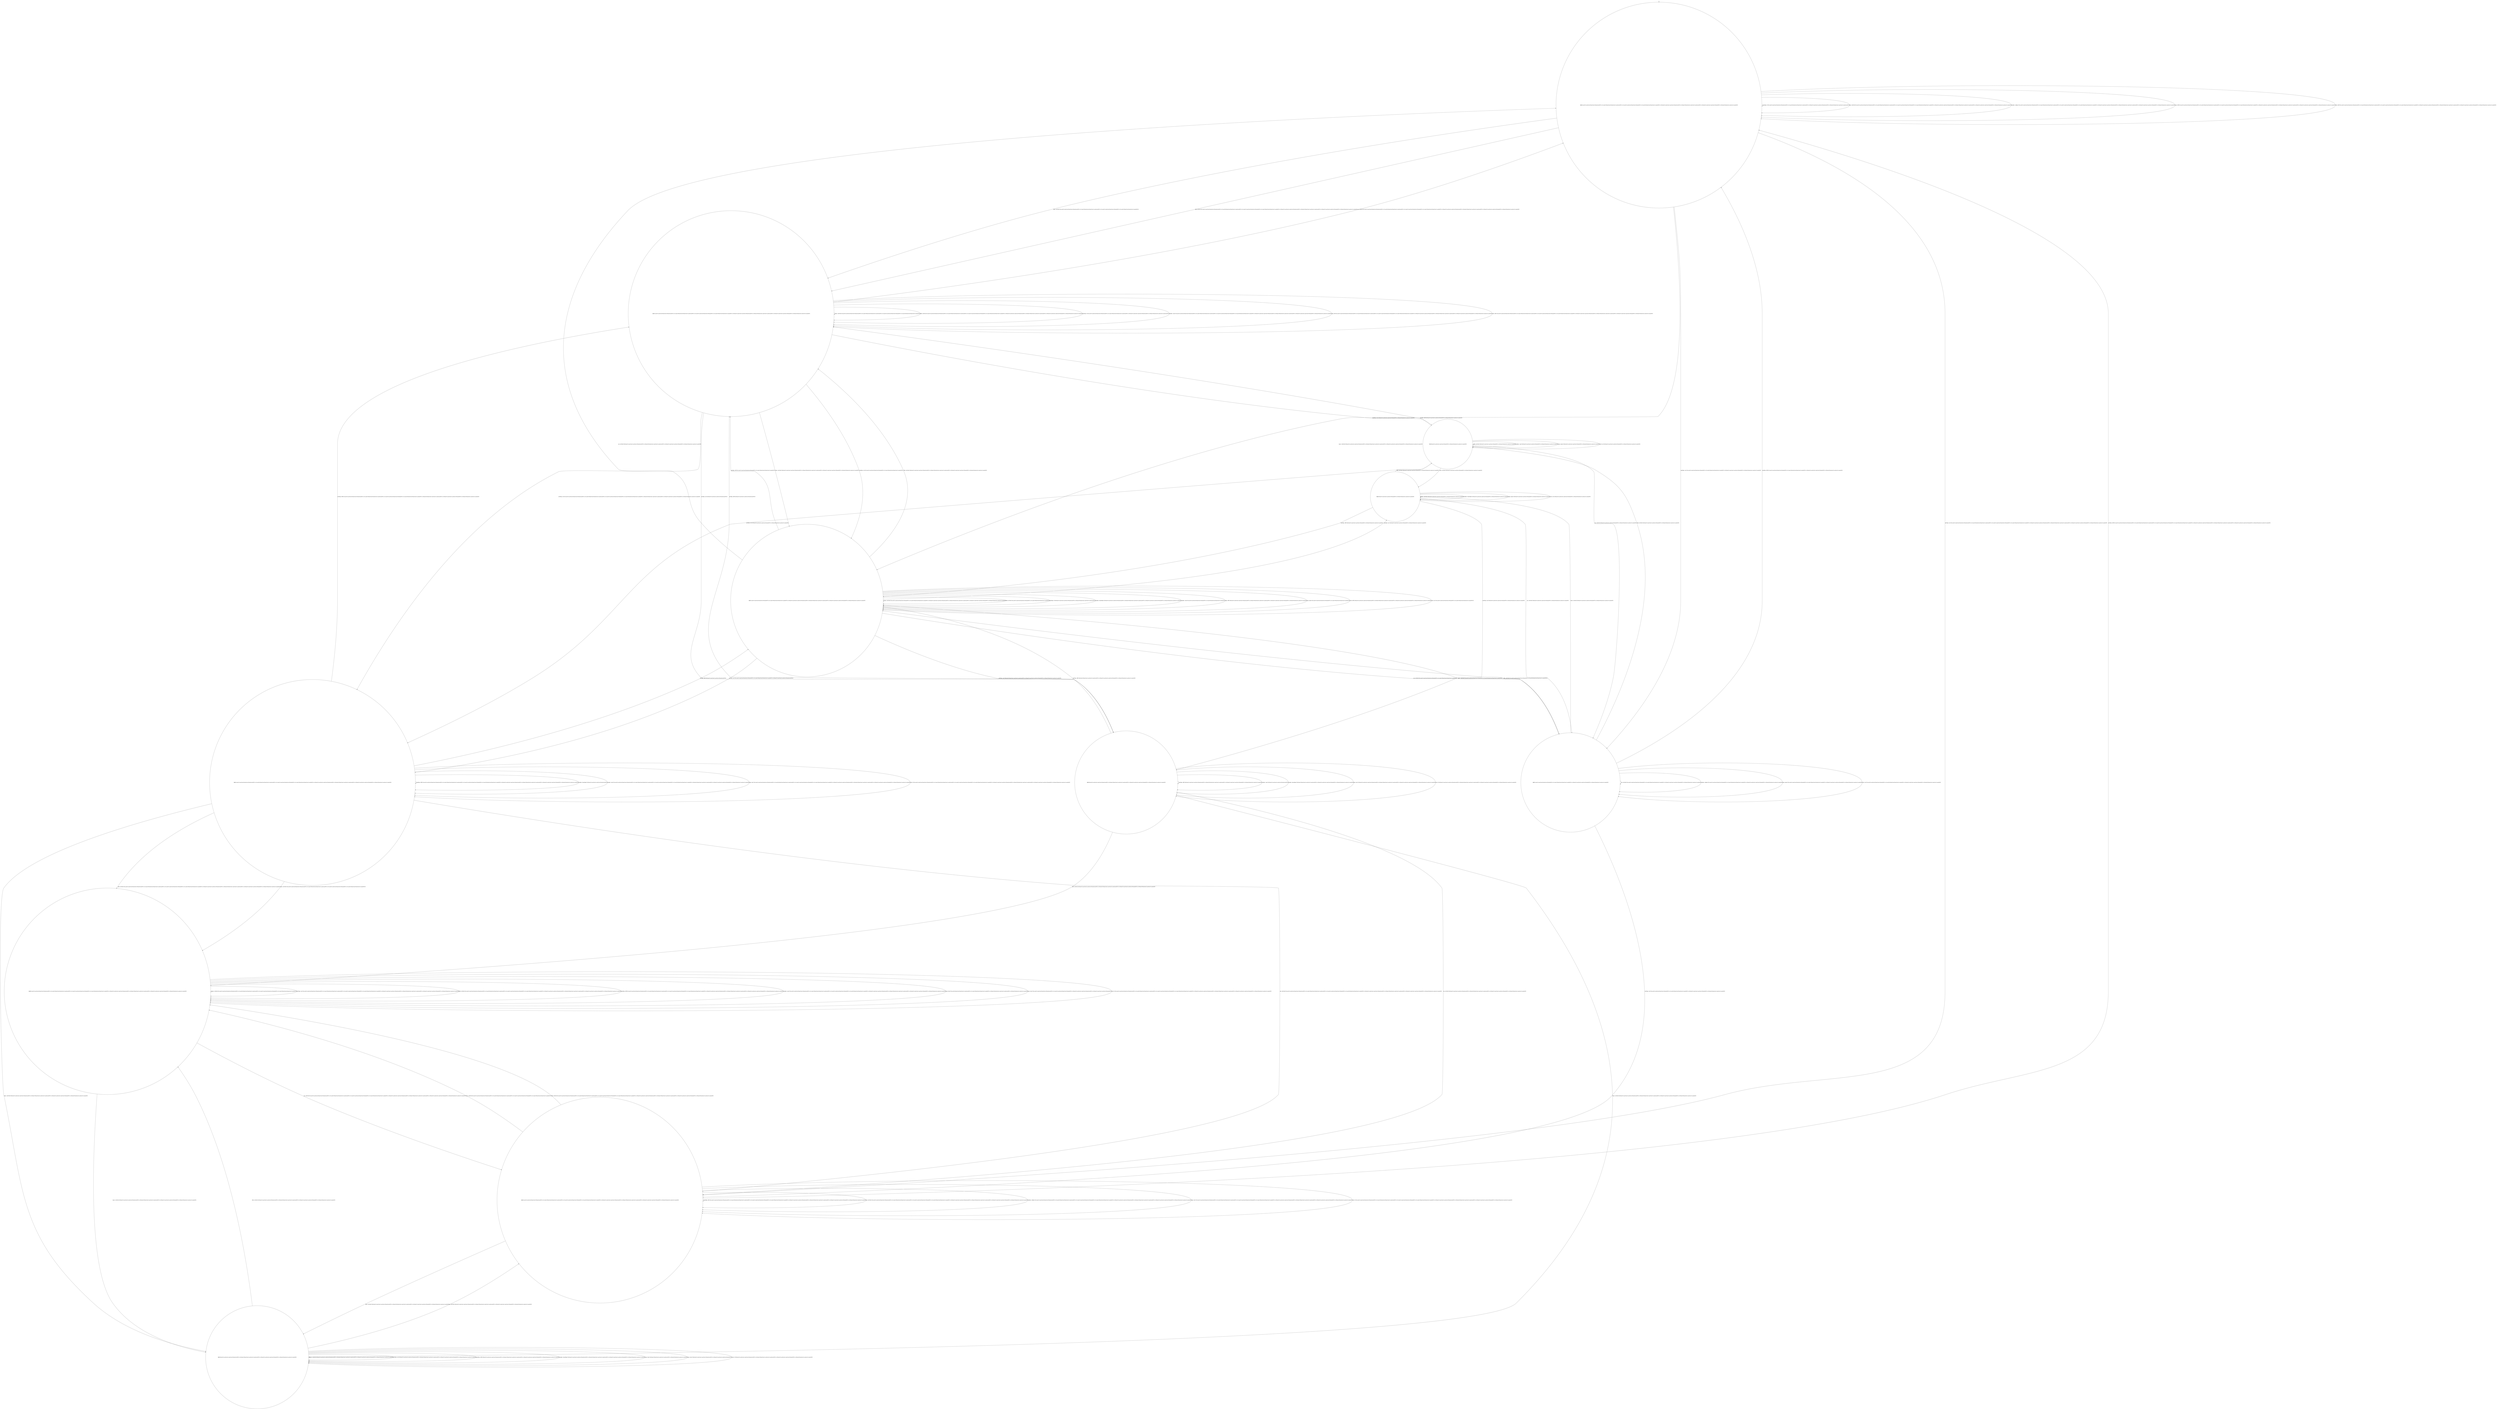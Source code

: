 digraph g {
	edge [lblstyle="above, sloped"];
	s0 [shape="circle" label="0@[((sL and (wL and (not sH and (not wH and not pW)))) or (sL and (wH and (not sH and (not wL and not pW)))) or (sL and (wL and (not sH and (not wH and pW)))) or (sL and (wH and (not sH and (not wL and pW)))) or (sH and (wL and (not sL and (not wH and not pW)))) or (sH and (wH and (not sL and (not wL and not pW)))) or (sH and (wL and (not sL and (not wH and pW)))) or (sH and wH and not sL and not wL and pW))]"];
	s1 [shape="circle" label="1@[((sL and (wL and (not sH and (not wH and not pW)))) or (sL and (wH and (not sH and (not wL and not pW)))) or (sL and (wL and (not sH and (not wH and pW)))) or (sL and (wH and (not sH and (not wL and pW)))) or (sH and (wL and (not sL and (not wH and not pW)))) or (sH and (wH and (not sL and (not wL and not pW)))) or (sH and (wL and (not sL and (not wH and pW)))) or (sH and wH and not sL and not wL and pW))]"];
	s2 [shape="circle" label="2@[((sL and (wL and (not sH and (not wH and pW)))) or (sL and (wH and (not sH and (not wL and pW)))) or (sH and (wL and (not sL and (not wH and not pW)))) or (sH and (wH and (not sL and (not wL and not pW)))) or (sH and (wL and (not sL and (not wH and pW)))) or (sH and wH and not sL and not wL and pW))]"];
	s3 [shape="circle" label="3@[((sL and (wL and (not sH and (not wH and not pW)))) or (sL and (wH and (not sH and (not wL and not pW)))) or (sL and (wL and (not sH and (not wH and pW)))) or (sL and (wH and (not sH and (not wL and pW)))) or (sH and (wL and (not sL and (not wH and not pW)))) or (sH and (wH and (not sL and (not wL and not pW)))) or (sH and (wL and (not sL and (not wH and pW)))) or (sH and wH and not sL and not wL and pW))]"];
	s4 [shape="circle" label="4@[((sL and (wL and (not sH and (not wH and pW)))) or (sL and (wH and (not sH and (not wL and pW)))) or (sH and (wL and (not sL and (not wH and pW)))) or (sH and wH and not sL and not wL and pW))]"];
	s5 [shape="circle" label="5@[((sL and (wL and (not sH and (not wH and not pW)))) or (sL and (wH and (not sH and (not wL and not pW)))) or (sL and (wL and (not sH and (not wH and pW)))) or (sL and (wH and (not sH and (not wL and pW)))) or (sH and (wL and (not sL and (not wH and not pW)))) or (sH and (wH and (not sL and (not wL and not pW)))) or (sH and (wL and (not sL and (not wH and pW)))) or (sH and wH and not sL and not wL and pW))]"];
	s6 [shape="circle" label="6@[((sH and (wL and (not sL and (not wH and not pW)))) or (sH and (wH and (not sL and (not wL and not pW)))) or (sH and (wL and (not sL and (not wH and pW)))) or (sH and wH and not sL and not wL and pW))]"];
	s7 [shape="circle" label="7@[((sH and (wL and (not sL and (not wH and pW)))) or (sH and wH and not sL and not wL and pW))]"];
	s8 [shape="circle" label="8@[((sH and (wL and (not sL and (not wH and pW)))) or (sH and wH and not sL and not wL and pW))]"];
	s9 [shape="circle" label="9@[((sH and (wL and (not sL and (not wH and not pW)))) or (sH and (wH and (not sL and (not wL and not pW)))) or (sH and (wL and (not sL and (not wH and pW)))) or (sH and wH and not sL and not wL and pW))]"];
	s10 [shape="circle" label="10@[((sL and (wL and (not sH and (not wH and not pW)))) or (sL and (wH and (not sH and (not wL and not pW)))) or (sL and (wL and (not sH and (not wH and pW)))) or (sL and (wH and (not sH and (not wL and pW)))) or (sH and (wL and (not sL and (not wH and not pW)))) or (sH and (wH and (not sL and (not wL and not pW)))) or (sH and (wL and (not sL and (not wH and pW)))) or (sH and wH and not sL and not wL and pW))]"];
	s0 -> s1 [label="heavy / ok()*ok() [((sL and (wL and (not sH and (not wH and not pW)))) or (sL and (wH and (not sH and (not wL and not pW)))) or (sL and (wL and (not sH and (not wH and pW)))) or (sL and (wH and (not sH and (not wL and pW)))))]"];
	s0 -> s2 [label="heavy / ok()*ok() [((sH and (wL and (not sL and (not wH and not pW)))) or (sH and (wH and (not sL and (not wL and not pW)))) or (sH and (wL and (not sL and (not wH and pW)))) or (sH and wH and not sL and not wL and pW))]"];
	s0 -> s3 [label="intvWipe / on() [((sL and (wL and (not sH and (not wH and not pW)))) or (sL and (wH and (not sH and (not wL and not pW)))) or (sL and (wL and (not sH and (not wH and pW)))) or (sL and (wH and (not sH and (not wL and pW)))) or (sH and (wL and (not sL and (not wH and not pW)))) or (sH and (wH and (not sL and (not wL and not pW)))) or (sH and (wL and (not sL and (not wH and pW)))) or (sH and wH and not sL and not wL and pW))]"];
	s0 -> s1 [label="little / ok()*ok() [((sL and (wL and (not sH and (not wH and not pW)))) or (sL and (wH and (not sH and (not wL and not pW)))) or (sL and (wL and (not sH and (not wH and pW)))) or (sL and (wH and (not sH and (not wL and pW)))) or (sH and (wL and (not sL and (not wH and not pW)))) or (sH and (wH and (not sL and (not wL and not pW)))) or (sH and (wL and (not sL and (not wH and pW)))) or (sH and wH and not sL and not wL and pW))]"];
	s0 -> s4 [label="manWipe / on() [((sL and (wL and (not sH and (not wH and pW)))) or (sL and (wH and (not sH and (not wL and pW)))) or (sH and (wL and (not sL and (not wH and pW)))) or (sH and wH and not sL and not wL and pW))]"];
	s0 -> s0 [label="manWipe / Ω [((sL and (wL and (not sH and (not wH and not pW)))) or (sL and (wH and (not sH and (not wL and not pW)))) or (sH and (wL and (not sL and (not wH and not pW)))) or (sH and (wH and (not sL and (not wL and not pW)))))]"];
	s0 -> s0 [label="non / ok()*ok() [((sL and (wL and (not sH and (not wH and not pW)))) or (sL and (wH and (not sH and (not wL and not pW)))) or (sL and (wL and (not sH and (not wH and pW)))) or (sL and (wH and (not sH and (not wL and pW)))) or (sH and (wL and (not sL and (not wH and not pW)))) or (sH and (wH and (not sL and (not wL and not pW)))) or (sH and (wL and (not sL and (not wH and pW)))) or (sH and wH and not sL and not wL and pW))]"];
	s0 -> s0 [label="weather / noRain() [((sL and (wL and (not sH and (not wH and not pW)))) or (sL and (wH and (not sH and (not wL and not pW)))) or (sL and (wL and (not sH and (not wH and pW)))) or (sL and (wH and (not sH and (not wL and pW)))) or (sH and (wL and (not sL and (not wH and not pW)))) or (sH and (wH and (not sL and (not wL and not pW)))) or (sH and (wL and (not sL and (not wH and pW)))) or (sH and wH and not sL and not wL and pW))]"];
	s0 -> s0 [label="wipe / off() [((sL and (wL and (not sH and (not wH and not pW)))) or (sL and (wH and (not sH and (not wL and not pW)))) or (sL and (wL and (not sH and (not wH and pW)))) or (sL and (wH and (not sH and (not wL and pW)))) or (sH and (wL and (not sL and (not wH and not pW)))) or (sH and (wH and (not sL and (not wL and not pW)))) or (sH and (wL and (not sL and (not wH and pW)))) or (sH and wH and not sL and not wL and pW))]"];
	s0 -> s0 [label="work / off() [((sL and (wL and (not sH and (not wH and not pW)))) or (sL and (wH and (not sH and (not wL and not pW)))) or (sL and (wL and (not sH and (not wH and pW)))) or (sL and (wH and (not sH and (not wL and pW)))) or (sH and (wL and (not sL and (not wH and not pW)))) or (sH and (wH and (not sL and (not wL and not pW)))) or (sH and (wL and (not sL and (not wH and pW)))) or (sH and wH and not sL and not wL and pW))]"];
	s1 -> s2 [label="heavy / ok()*ok() [((sH and (wL and (not sL and (not wH and not pW)))) or (sH and (wH and (not sL and (not wL and not pW)))) or (sH and (wL and (not sL and (not wH and pW)))) or (sH and wH and not sL and not wL and pW))]"];
	s1 -> s1 [label="heavy / ok()*ok() [((sL and (wL and (not sH and (not wH and not pW)))) or (sL and (wH and (not sH and (not wL and not pW)))) or (sL and (wL and (not sH and (not wH and pW)))) or (sL and (wH and (not sH and (not wL and pW)))))]"];
	s1 -> s6 [label="intvWipe / on() [((sH and (wL and (not sL and (not wH and not pW)))))]"];
	s1 -> s5 [label="intvWipe / on() [((sL and (wL and (not sH and (not wH and not pW)))) or (sL and (wH and (not sH and (not wL and not pW)))) or (sL and (wL and (not sH and (not wH and pW)))) or (sL and (wH and (not sH and (not wL and pW)))) or (sH and (wH and (not sL and (not wL and not pW)))) or (sH and (wL and (not sL and (not wH and pW)))) or (sH and wH and not sL and not wL and pW))]"];
	s1 -> s1 [label="little / ok()*ok() [((sL and (wL and (not sH and (not wH and not pW)))) or (sL and (wH and (not sH and (not wL and not pW)))) or (sL and (wL and (not sH and (not wH and pW)))) or (sL and (wH and (not sH and (not wL and pW)))) or (sH and (wL and (not sL and (not wH and not pW)))) or (sH and (wH and (not sL and (not wL and not pW)))) or (sH and (wL and (not sL and (not wH and pW)))) or (sH and wH and not sL and not wL and pW))]"];
	s1 -> s2 [label="manWipe / on() [((sL and (wL and (not sH and (not wH and pW)))) or (sL and (wH and (not sH and (not wL and pW)))))]"];
	s1 -> s7 [label="manWipe / on() [((sH and (wL and (not sL and (not wH and pW)))) or (sH and wH and not sL and not wL and pW))]"];
	s1 -> s1 [label="manWipe / Ω [((sL and (wL and (not sH and (not wH and not pW)))) or (sL and (wH and (not sH and (not wL and not pW)))) or (sH and (wL and (not sL and (not wH and not pW)))) or (sH and (wH and (not sL and (not wL and not pW)))))]"];
	s1 -> s0 [label="non / ok()*ok() [((sL and (wL and (not sH and (not wH and not pW)))) or (sL and (wH and (not sH and (not wL and not pW)))) or (sL and (wL and (not sH and (not wH and pW)))) or (sL and (wH and (not sH and (not wL and pW)))) or (sH and (wL and (not sL and (not wH and not pW)))) or (sH and (wH and (not sL and (not wL and not pW)))) or (sH and (wL and (not sL and (not wH and pW)))) or (sH and wH and not sL and not wL and pW))]"];
	s1 -> s1 [label="weather / rain() [((sL and (wL and (not sH and (not wH and not pW)))) or (sL and (wH and (not sH and (not wL and not pW)))) or (sL and (wL and (not sH and (not wH and pW)))) or (sL and (wH and (not sH and (not wL and pW)))) or (sH and (wL and (not sL and (not wH and not pW)))) or (sH and (wH and (not sL and (not wL and not pW)))) or (sH and (wL and (not sL and (not wH and pW)))) or (sH and wH and not sL and not wL and pW))]"];
	s1 -> s1 [label="wipe / off() [((sL and (wL and (not sH and (not wH and not pW)))) or (sL and (wH and (not sH and (not wL and not pW)))) or (sL and (wL and (not sH and (not wH and pW)))) or (sL and (wH and (not sH and (not wL and pW)))) or (sH and (wL and (not sL and (not wH and not pW)))) or (sH and (wH and (not sL and (not wL and not pW)))) or (sH and (wL and (not sL and (not wH and pW)))) or (sH and wH and not sL and not wL and pW))]"];
	s1 -> s1 [label="work / off() [((sL and (wL and (not sH and (not wH and not pW)))) or (sL and (wH and (not sH and (not wL and not pW)))) or (sL and (wL and (not sH and (not wH and pW)))) or (sL and (wH and (not sH and (not wL and pW)))) or (sH and (wL and (not sL and (not wH and not pW)))) or (sH and (wH and (not sL and (not wL and not pW)))) or (sH and (wL and (not sL and (not wH and pW)))) or (sH and wH and not sL and not wL and pW))]"];
	s2 -> s2 [label="heavy / ok()*ok() [((sL and (wL and (not sH and (not wH and pW)))) or (sL and (wH and (not sH and (not wL and pW)))) or (sH and (wL and (not sL and (not wH and not pW)))) or (sH and (wH and (not sL and (not wL and not pW)))) or (sH and (wL and (not sL and (not wH and pW)))) or (sH and wH and not sL and not wL and pW))]"];
	s2 -> s5 [label="intvWipe / on() [((sL and (wL and (not sH and (not wH and pW)))) or (sL and (wH and (not sH and (not wL and pW)))) or (sH and (wL and (not sL and (not wH and not pW)))))]"];
	s2 -> s6 [label="intvWipe / on() [((sH and (wH and (not sL and (not wL and not pW)))) or (sH and (wL and (not sL and (not wH and pW)))) or (sH and wH and not sL and not wL and pW))]"];
	s2 -> s2 [label="little / ok()*ok() [((sL and (wL and (not sH and (not wH and pW)))) or (sL and (wH and (not sH and (not wL and pW)))))]"];
	s2 -> s1 [label="little / ok()*ok() [((sH and (wL and (not sL and (not wH and not pW)))) or (sH and (wH and (not sL and (not wL and not pW)))) or (sH and (wL and (not sL and (not wH and pW)))) or (sH and wH and not sL and not wL and pW))]"];
	s2 -> s1 [label="manWipe / off() [((sL and (wL and (not sH and (not wH and pW)))) or (sL and (wH and (not sH and (not wL and pW)))))]"];
	s2 -> s2 [label="manWipe / Ω [((sH and (wL and (not sL and (not wH and not pW)))) or (sH and (wH and (not sL and (not wL and not pW)))))]"];
	s2 -> s8 [label="manWipe / on() [((sH and (wL and (not sL and (not wH and pW)))) or (sH and wH and not sL and not wL and pW))]"];
	s2 -> s4 [label="non / ok()*ok() [((sL and (wL and (not sH and (not wH and pW)))) or (sL and (wH and (not sH and (not wL and pW)))))]"];
	s2 -> s0 [label="non / ok()*ok() [((sH and (wL and (not sL and (not wH and not pW)))) or (sH and (wH and (not sL and (not wL and not pW)))) or (sH and (wL and (not sL and (not wH and pW)))) or (sH and wH and not sL and not wL and pW))]"];
	s2 -> s2 [label="weather / heavyRain() [((sH and (wL and (not sL and (not wH and not pW)))) or (sH and (wH and (not sL and (not wL and not pW)))) or (sH and (wL and (not sL and (not wH and pW)))) or (sH and wH and not sL and not wL and pW))]"];
	s2 -> s2 [label="weather / rain() [((sL and (wL and (not sH and (not wH and pW)))) or (sL and (wH and (not sH and (not wL and pW)))))]"];
	s2 -> s2 [label="wipe / off() [((sH and (wL and (not sL and (not wH and not pW)))) or (sH and (wH and (not sL and (not wL and not pW)))) or (sH and (wL and (not sL and (not wH and pW)))) or (sH and wH and not sL and not wL and pW))]"];
	s2 -> s2 [label="wipe / perm() [((sL and (wL and (not sH and (not wH and pW)))) or (sL and (wH and (not sH and (not wL and pW)))))]"];
	s2 -> s2 [label="work / off() [((sH and (wL and (not sL and (not wH and not pW)))) or (sH and (wH and (not sL and (not wL and not pW)))) or (sH and (wL and (not sL and (not wH and pW)))) or (sH and wH and not sL and not wL and pW))]"];
	s2 -> s2 [label="work / on() [((sL and (wL and (not sH and (not wH and pW)))) or (sL and (wH and (not sH and (not wL and pW)))))]"];
	s3 -> s10 [label="heavy / ok()*ok() [((sL and (wL and (not sH and (not wH and not pW)))) or (sL and (wH and (not sH and (not wL and not pW)))) or (sL and (wL and (not sH and (not wH and pW)))) or (sL and (wH and (not sH and (not wL and pW)))))]"];
	s3 -> s9 [label="heavy / ok()*ok() [((sH and (wL and (not sL and (not wH and not pW)))) or (sH and (wH and (not sL and (not wL and not pW)))) or (sH and (wL and (not sL and (not wH and pW)))) or (sH and wH and not sL and not wL and pW))]"];
	s3 -> s0 [label="intvWipe / off() [((sL and (wL and (not sH and (not wH and not pW)))) or (sL and (wH and (not sH and (not wL and not pW)))) or (sL and (wL and (not sH and (not wH and pW)))) or (sL and (wH and (not sH and (not wL and pW)))) or (sH and (wL and (not sL and (not wH and not pW)))) or (sH and (wH and (not sL and (not wL and not pW)))) or (sH and (wL and (not sL and (not wH and pW)))) or (sH and wH and not sL and not wL and pW))]"];
	s3 -> s10 [label="little / ok()*ok() [((sL and (wL and (not sH and (not wH and not pW)))) or (sL and (wH and (not sH and (not wL and not pW)))) or (sL and (wL and (not sH and (not wH and pW)))) or (sL and (wH and (not sH and (not wL and pW)))) or (sH and (wL and (not sL and (not wH and not pW)))) or (sH and (wH and (not sL and (not wL and not pW)))) or (sH and (wL and (not sL and (not wH and pW)))) or (sH and wH and not sL and not wL and pW))]"];
	s3 -> s3 [label="manWipe / off() [((sL and (wL and (not sH and (not wH and not pW)))) or (sL and (wH and (not sH and (not wL and not pW)))) or (sL and (wL and (not sH and (not wH and pW)))) or (sL and (wH and (not sH and (not wL and pW)))) or (sH and (wL and (not sL and (not wH and not pW)))) or (sH and (wH and (not sL and (not wL and not pW)))) or (sH and (wL and (not sL and (not wH and pW)))) or (sH and wH and not sL and not wL and pW))]"];
	s3 -> s3 [label="non / ok()*ok() [((sL and (wL and (not sH and (not wH and not pW)))) or (sL and (wH and (not sH and (not wL and not pW)))) or (sL and (wL and (not sH and (not wH and pW)))) or (sL and (wH and (not sH and (not wL and pW)))) or (sH and (wL and (not sL and (not wH and not pW)))) or (sH and (wH and (not sL and (not wL and not pW)))) or (sH and (wL and (not sL and (not wH and pW)))) or (sH and wH and not sL and not wL and pW))]"];
	s3 -> s3 [label="weather / noRain() [((sL and (wL and (not sH and (not wH and not pW)))) or (sL and (wH and (not sH and (not wL and not pW)))) or (sL and (wL and (not sH and (not wH and pW)))) or (sL and (wH and (not sH and (not wL and pW)))) or (sH and (wL and (not sL and (not wH and not pW)))) or (sH and (wH and (not sL and (not wL and not pW)))) or (sH and (wL and (not sL and (not wH and pW)))) or (sH and wH and not sL and not wL and pW))]"];
	s3 -> s3 [label="wipe / intv() [((sL and (wL and (not sH and (not wH and not pW)))) or (sL and (wH and (not sH and (not wL and not pW)))) or (sL and (wL and (not sH and (not wH and pW)))) or (sL and (wH and (not sH and (not wL and pW)))) or (sH and (wL and (not sL and (not wH and not pW)))) or (sH and (wH and (not sL and (not wL and not pW)))) or (sH and (wL and (not sL and (not wH and pW)))) or (sH and wH and not sL and not wL and pW))]"];
	s3 -> s3 [label="work / Ω [((sL and (wL and (not sH and (not wH and not pW)))) or (sL and (wH and (not sH and (not wL and not pW)))) or (sL and (wL and (not sH and (not wH and pW)))) or (sL and (wH and (not sH and (not wL and pW)))) or (sH and (wL and (not sL and (not wH and not pW)))) or (sH and (wH and (not sL and (not wL and not pW)))) or (sH and (wL and (not sL and (not wH and pW)))) or (sH and wH and not sL and not wL and pW))]"];
	s4 -> s8 [label="heavy / ok()*ok() [((sH and (wL and (not sL and (not wH and pW)))) or (sH and wH and not sL and not wL and pW))]"];
	s4 -> s2 [label="heavy / ok()*ok() [((sL and (wL and (not sH and (not wH and pW)))) or (sL and (wH and (not sH and (not wL and pW)))))]"];
	s4 -> s3 [label="intvWipe / on() [((sL and (wL and (not sH and (not wH and pW)))) or (sL and (wH and (not sH and (not wL and pW)))) or (sH and (wL and (not sL and (not wH and pW)))) or (sH and wH and not sL and not wL and pW))]"];
	s4 -> s2 [label="little / ok()*ok() [((sL and (wL and (not sH and (not wH and pW)))) or (sL and (wH and (not sH and (not wL and pW)))))]"];
	s4 -> s7 [label="little / ok()*ok() [((sH and (wL and (not sL and (not wH and pW)))) or (sH and wH and not sL and not wL and pW))]"];
	s4 -> s0 [label="manWipe / off() [((sL and (wL and (not sH and (not wH and pW)))) or (sL and (wH and (not sH and (not wL and pW)))) or (sH and (wL and (not sL and (not wH and pW)))) or (sH and wH and not sL and not wL and pW))]"];
	s4 -> s4 [label="non / ok()*ok() [((sL and (wL and (not sH and (not wH and pW)))) or (sL and (wH and (not sH and (not wL and pW)))) or (sH and (wL and (not sL and (not wH and pW)))) or (sH and wH and not sL and not wL and pW))]"];
	s4 -> s4 [label="weather / noRain() [((sL and (wL and (not sH and (not wH and pW)))) or (sL and (wH and (not sH and (not wL and pW)))) or (sH and (wL and (not sL and (not wH and pW)))) or (sH and wH and not sL and not wL and pW))]"];
	s4 -> s4 [label="wipe / perm() [((sL and (wL and (not sH and (not wH and pW)))) or (sL and (wH and (not sH and (not wL and pW)))) or (sH and (wL and (not sL and (not wH and pW)))) or (sH and wH and not sL and not wL and pW))]"];
	s4 -> s4 [label="work / on() [((sL and (wL and (not sH and (not wH and pW)))) or (sL and (wH and (not sH and (not wL and pW)))) or (sH and (wL and (not sL and (not wH and pW)))) or (sH and wH and not sL and not wL and pW))]"];
	s5 -> s9 [label="heavy / ok()*ok() [((sH and (wL and (not sL and (not wH and not pW)))) or (sH and (wH and (not sL and (not wL and not pW)))) or (sH and (wL and (not sL and (not wH and pW)))) or (sH and wH and not sL and not wL and pW))]"];
	s5 -> s10 [label="heavy / ok()*ok() [((sL and (wL and (not sH and (not wH and not pW)))) or (sL and (wH and (not sH and (not wL and not pW)))) or (sL and (wL and (not sH and (not wH and pW)))) or (sL and (wH and (not sH and (not wL and pW)))))]"];
	s5 -> s2 [label="intvWipe / off() [((sH and (wL and (not sL and (not wH and not pW)))))]"];
	s5 -> s1 [label="intvWipe / off() [((sL and (wL and (not sH and (not wH and not pW)))) or (sL and (wH and (not sH and (not wL and not pW)))) or (sL and (wL and (not sH and (not wH and pW)))) or (sL and (wH and (not sH and (not wL and pW)))) or (sH and (wH and (not sL and (not wL and not pW)))) or (sH and (wL and (not sL and (not wH and pW)))) or (sH and wH and not sL and not wL and pW))]"];
	s5 -> s10 [label="little / ok()*ok() [((sL and (wL and (not sH and (not wH and not pW)))) or (sL and (wH and (not sH and (not wL and not pW)))) or (sL and (wL and (not sH and (not wH and pW)))) or (sL and (wH and (not sH and (not wL and pW)))) or (sH and (wL and (not sL and (not wH and not pW)))) or (sH and (wH and (not sL and (not wL and not pW)))) or (sH and (wL and (not sL and (not wH and pW)))) or (sH and wH and not sL and not wL and pW))]"];
	s5 -> s5 [label="manWipe / off() [((sL and (wL and (not sH and (not wH and not pW)))) or (sL and (wH and (not sH and (not wL and not pW)))) or (sL and (wL and (not sH and (not wH and pW)))) or (sL and (wH and (not sH and (not wL and pW)))) or (sH and (wL and (not sL and (not wH and not pW)))) or (sH and (wH and (not sL and (not wL and not pW)))) or (sH and (wL and (not sL and (not wH and pW)))) or (sH and wH and not sL and not wL and pW))]"];
	s5 -> s3 [label="non / ok()*ok() [((sL and (wL and (not sH and (not wH and not pW)))) or (sL and (wH and (not sH and (not wL and not pW)))) or (sL and (wL and (not sH and (not wH and pW)))) or (sL and (wH and (not sH and (not wL and pW)))) or (sH and (wL and (not sL and (not wH and not pW)))) or (sH and (wH and (not sL and (not wL and not pW)))) or (sH and (wL and (not sL and (not wH and pW)))) or (sH and wH and not sL and not wL and pW))]"];
	s5 -> s5 [label="weather / heavyRain() [((sH and (wL and (not sL and (not wH and not pW)))))]"];
	s5 -> s5 [label="weather / rain() [((sL and (wL and (not sH and (not wH and not pW)))) or (sL and (wH and (not sH and (not wL and not pW)))) or (sL and (wL and (not sH and (not wH and pW)))) or (sL and (wH and (not sH and (not wL and pW)))) or (sH and (wH and (not sL and (not wL and not pW)))) or (sH and (wL and (not sL and (not wH and pW)))) or (sH and wH and not sL and not wL and pW))]"];
	s5 -> s5 [label="wipe / intv() [((sL and (wL and (not sH and (not wH and not pW)))) or (sL and (wH and (not sH and (not wL and not pW)))) or (sL and (wL and (not sH and (not wH and pW)))) or (sL and (wH and (not sH and (not wL and pW)))) or (sH and (wL and (not sL and (not wH and not pW)))) or (sH and (wH and (not sL and (not wL and not pW)))) or (sH and (wL and (not sL and (not wH and pW)))) or (sH and wH and not sL and not wL and pW))]"];
	s5 -> s5 [label="work / Ω [((sL and (wL and (not sH and (not wH and not pW)))) or (sL and (wH and (not sH and (not wL and not pW)))) or (sL and (wL and (not sH and (not wH and pW)))) or (sL and (wH and (not sH and (not wL and pW)))) or (sH and (wL and (not sL and (not wH and not pW)))) or (sH and (wH and (not sL and (not wL and not pW)))) or (sH and (wL and (not sL and (not wH and pW)))) or (sH and wH and not sL and not wL and pW))]"];
	s6 -> s9 [label="heavy / ok()*ok() [((sH and (wL and (not sL and (not wH and not pW)))) or (sH and (wH and (not sL and (not wL and not pW)))) or (sH and (wL and (not sL and (not wH and pW)))) or (sH and wH and not sL and not wL and pW))]"];
	s6 -> s1 [label="intvWipe / off() [((sH and (wL and (not sL and (not wH and not pW)))))]"];
	s6 -> s2 [label="intvWipe / off() [((sH and (wH and (not sL and (not wL and not pW)))) or (sH and (wL and (not sL and (not wH and pW)))) or (sH and wH and not sL and not wL and pW))]"];
	s6 -> s10 [label="little / ok()*ok() [((sH and (wL and (not sL and (not wH and not pW)))) or (sH and (wH and (not sL and (not wL and not pW)))) or (sH and (wL and (not sL and (not wH and pW)))) or (sH and wH and not sL and not wL and pW))]"];
	s6 -> s6 [label="manWipe / off() [((sH and (wL and (not sL and (not wH and not pW)))) or (sH and (wH and (not sL and (not wL and not pW)))) or (sH and (wL and (not sL and (not wH and pW)))) or (sH and wH and not sL and not wL and pW))]"];
	s6 -> s3 [label="non / ok()*ok() [((sH and (wL and (not sL and (not wH and not pW)))) or (sH and (wH and (not sL and (not wL and not pW)))) or (sH and (wL and (not sL and (not wH and pW)))) or (sH and wH and not sL and not wL and pW))]"];
	s6 -> s6 [label="weather / rain() [((sH and (wL and (not sL and (not wH and not pW)))))]"];
	s6 -> s6 [label="weather / heavyRain() [((sH and (wH and (not sL and (not wL and not pW)))) or (sH and (wL and (not sL and (not wH and pW)))) or (sH and wH and not sL and not wL and pW))]"];
	s6 -> s6 [label="wipe / intv() [((sH and (wL and (not sL and (not wH and not pW)))) or (sH and (wH and (not sL and (not wL and not pW)))) or (sH and (wL and (not sL and (not wH and pW)))) or (sH and wH and not sL and not wL and pW))]"];
	s6 -> s6 [label="work / Ω [((sH and (wL and (not sL and (not wH and not pW)))) or (sH and (wH and (not sL and (not wL and not pW)))) or (sH and (wL and (not sL and (not wH and pW)))) or (sH and wH and not sL and not wL and pW))]"];
	s7 -> s8 [label="heavy / ok()*ok() [((sH and (wL and (not sL and (not wH and pW)))) or (sH and wH and not sL and not wL and pW))]"];
	s7 -> s5 [label="intvWipe / on() [((sH and (wL and (not sL and (not wH and pW)))) or (sH and wH and not sL and not wL and pW))]"];
	s7 -> s7 [label="little / ok()*ok() [((sH and (wL and (not sL and (not wH and pW)))) or (sH and wH and not sL and not wL and pW))]"];
	s7 -> s1 [label="manWipe / off() [((sH and (wL and (not sL and (not wH and pW)))) or (sH and wH and not sL and not wL and pW))]"];
	s7 -> s4 [label="non / ok()*ok() [((sH and (wL and (not sL and (not wH and pW)))) or (sH and wH and not sL and not wL and pW))]"];
	s7 -> s7 [label="weather / rain() [((sH and (wL and (not sL and (not wH and pW)))) or (sH and wH and not sL and not wL and pW))]"];
	s7 -> s7 [label="wipe / perm() [((sH and (wL and (not sL and (not wH and pW)))) or (sH and wH and not sL and not wL and pW))]"];
	s7 -> s7 [label="work / on() [((sH and (wL and (not sL and (not wH and pW)))) or (sH and wH and not sL and not wL and pW))]"];
	s8 -> s8 [label="heavy / ok()*ok() [((sH and (wL and (not sL and (not wH and pW)))) or (sH and wH and not sL and not wL and pW))]"];
	s8 -> s6 [label="intvWipe / on() [((sH and (wL and (not sL and (not wH and pW)))) or (sH and wH and not sL and not wL and pW))]"];
	s8 -> s7 [label="little / ok()*ok() [((sH and (wL and (not sL and (not wH and pW)))) or (sH and wH and not sL and not wL and pW))]"];
	s8 -> s2 [label="manWipe / off() [((sH and (wL and (not sL and (not wH and pW)))) or (sH and wH and not sL and not wL and pW))]"];
	s8 -> s4 [label="non / ok()*ok() [((sH and (wL and (not sL and (not wH and pW)))) or (sH and wH and not sL and not wL and pW))]"];
	s8 -> s8 [label="weather / heavyRain() [((sH and (wL and (not sL and (not wH and pW)))) or (sH and wH and not sL and not wL and pW))]"];
	s8 -> s8 [label="wipe / perm() [((sH and (wL and (not sL and (not wH and pW)))) or (sH and wH and not sL and not wL and pW))]"];
	s8 -> s8 [label="work / on() [((sH and (wL and (not sL and (not wH and pW)))) or (sH and wH and not sL and not wL and pW))]"];
	s9 -> s9 [label="heavy / ok()*ok() [((sH and (wL and (not sL and (not wH and not pW)))) or (sH and (wH and (not sL and (not wL and not pW)))) or (sH and (wL and (not sL and (not wH and pW)))) or (sH and wH and not sL and not wL and pW))]"];
	s9 -> s9 [label="intvWipe / on() [((sH and (wL and (not sL and (not wH and not pW)))) or (sH and (wH and (not sL and (not wL and not pW)))) or (sH and (wL and (not sL and (not wH and pW)))) or (sH and wH and not sL and not wL and pW))]"];
	s9 -> s10 [label="little / ok()*ok() [((sH and (wL and (not sL and (not wH and not pW)))) or (sH and (wH and (not sL and (not wL and not pW)))) or (sH and (wL and (not sL and (not wH and pW)))) or (sH and wH and not sL and not wL and pW))]"];
	s9 -> s9 [label="manWipe / off() [((sH and (wL and (not sL and (not wH and not pW)))) or (sH and (wH and (not sL and (not wL and not pW)))) or (sH and (wL and (not sL and (not wH and pW)))) or (sH and wH and not sL and not wL and pW))]"];
	s9 -> s3 [label="non / ok()*ok() [((sH and (wL and (not sL and (not wH and not pW)))) or (sH and (wH and (not sL and (not wL and not pW)))) or (sH and (wL and (not sL and (not wH and pW)))) or (sH and wH and not sL and not wL and pW))]"];
	s9 -> s9 [label="weather / heavyRain() [((sH and (wL and (not sL and (not wH and not pW)))) or (sH and (wH and (not sL and (not wL and not pW)))) or (sH and (wL and (not sL and (not wH and pW)))) or (sH and wH and not sL and not wL and pW))]"];
	s9 -> s9 [label="wipe / fast() [((sH and (wH and (not sL and (not wL and not pW)))) or (sH and wH and not sL and not wL and pW))]"];
	s9 -> s9 [label="wipe / slow() [((sH and (wL and (not sL and (not wH and not pW)))) or (sH and (wL and (not sL and (not wH and pW)))))]"];
	s9 -> s9 [label="work / Ω [((sH and (wL and (not sL and (not wH and not pW)))) or (sH and (wH and (not sL and (not wL and not pW)))) or (sH and (wL and (not sL and (not wH and pW)))) or (sH and wH and not sL and not wL and pW))]"];
	s10 -> s10 [label="heavy / ok()*ok() [((sL and (wL and (not sH and (not wH and not pW)))) or (sL and (wH and (not sH and (not wL and not pW)))) or (sL and (wL and (not sH and (not wH and pW)))) or (sL and (wH and (not sH and (not wL and pW)))))]"];
	s10 -> s9 [label="heavy / ok()*ok() [((sH and (wL and (not sL and (not wH and not pW)))) or (sH and (wH and (not sL and (not wL and not pW)))) or (sH and (wL and (not sL and (not wH and pW)))) or (sH and wH and not sL and not wL and pW))]"];
	s10 -> s10 [label="intvWipe / on() [((sL and (wL and (not sH and (not wH and not pW)))) or (sL and (wH and (not sH and (not wL and not pW)))) or (sL and (wL and (not sH and (not wH and pW)))) or (sL and (wH and (not sH and (not wL and pW)))) or (sH and (wL and (not sL and (not wH and not pW)))) or (sH and (wH and (not sL and (not wL and not pW)))) or (sH and (wL and (not sL and (not wH and pW)))) or (sH and wH and not sL and not wL and pW))]"];
	s10 -> s10 [label="little / ok()*ok() [((sL and (wL and (not sH and (not wH and not pW)))) or (sL and (wH and (not sH and (not wL and not pW)))) or (sL and (wL and (not sH and (not wH and pW)))) or (sL and (wH and (not sH and (not wL and pW)))) or (sH and (wL and (not sL and (not wH and not pW)))) or (sH and (wH and (not sL and (not wL and not pW)))) or (sH and (wL and (not sL and (not wH and pW)))) or (sH and wH and not sL and not wL and pW))]"];
	s10 -> s10 [label="manWipe / off() [((sL and (wL and (not sH and (not wH and not pW)))) or (sL and (wH and (not sH and (not wL and not pW)))) or (sL and (wL and (not sH and (not wH and pW)))) or (sL and (wH and (not sH and (not wL and pW)))) or (sH and (wL and (not sL and (not wH and not pW)))) or (sH and (wH and (not sL and (not wL and not pW)))) or (sH and (wL and (not sL and (not wH and pW)))) or (sH and wH and not sL and not wL and pW))]"];
	s10 -> s3 [label="non / ok()*ok() [((sL and (wL and (not sH and (not wH and not pW)))) or (sL and (wH and (not sH and (not wL and not pW)))) or (sL and (wL and (not sH and (not wH and pW)))) or (sL and (wH and (not sH and (not wL and pW)))) or (sH and (wL and (not sL and (not wH and not pW)))) or (sH and (wH and (not sL and (not wL and not pW)))) or (sH and (wL and (not sL and (not wH and pW)))) or (sH and wH and not sL and not wL and pW))]"];
	s10 -> s10 [label="weather / rain() [((sL and (wL and (not sH and (not wH and not pW)))) or (sL and (wH and (not sH and (not wL and not pW)))) or (sL and (wL and (not sH and (not wH and pW)))) or (sL and (wH and (not sH and (not wL and pW)))) or (sH and (wL and (not sL and (not wH and not pW)))) or (sH and (wH and (not sL and (not wL and not pW)))) or (sH and (wL and (not sL and (not wH and pW)))) or (sH and wH and not sL and not wL and pW))]"];
	s10 -> s10 [label="wipe / fast() [((sL and (wH and (not sH and (not wL and not pW)))) or (sL and (wH and (not sH and (not wL and pW)))) or (sH and (wH and (not sL and (not wL and not pW)))) or (sH and wH and not sL and not wL and pW))]"];
	s10 -> s10 [label="wipe / slow() [((sL and (wL and (not sH and (not wH and not pW)))) or (sL and (wL and (not sH and (not wH and pW)))) or (sH and (wL and (not sL and (not wH and not pW)))) or (sH and (wL and (not sL and (not wH and pW)))))]"];
	s10 -> s10 [label="work / Ω [((sL and (wL and (not sH and (not wH and not pW)))) or (sL and (wH and (not sH and (not wL and not pW)))) or (sL and (wL and (not sH and (not wH and pW)))) or (sL and (wH and (not sH and (not wL and pW)))) or (sH and (wL and (not sL and (not wH and not pW)))) or (sH and (wH and (not sL and (not wL and not pW)))) or (sH and (wL and (not sL and (not wH and pW)))) or (sH and wH and not sL and not wL and pW))]"];
	__start0 [label="" shape="none" width="0" height="0"];
	__start0 -> s0;
}